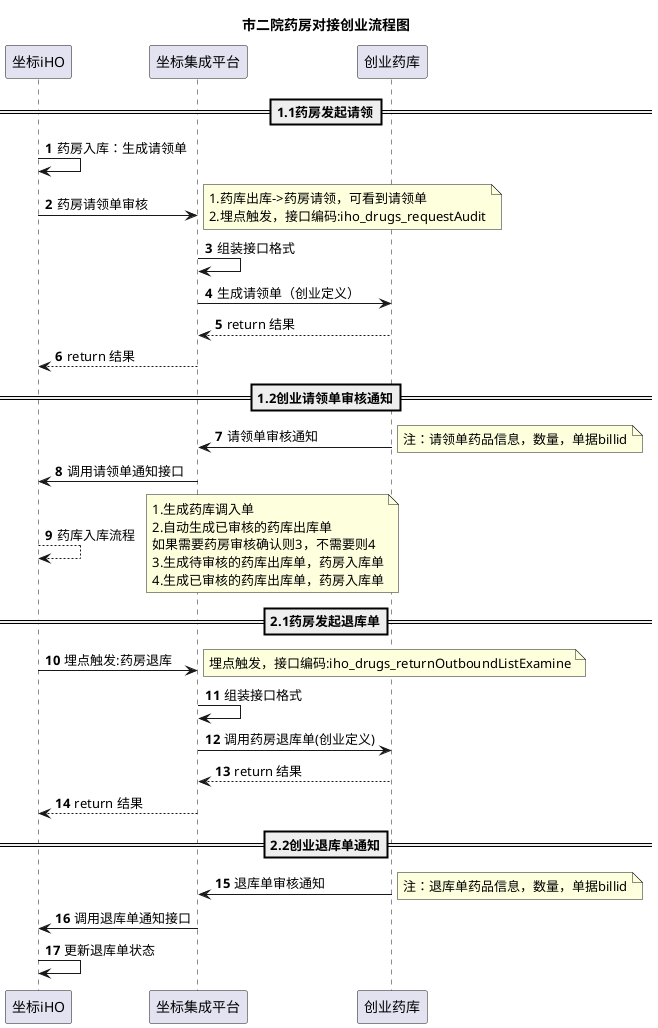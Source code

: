 @startuml
'https://plantuml.com/sequence-diagram
title 市二院药房对接创业流程图
autonumber

==1.1药房发起请领==
坐标iHO -> 坐标iHO: 药房入库：生成请领单
坐标iHO -> 坐标集成平台: 药房请领单审核
note right
1.药库出库->药房请领，可看到请领单
2.埋点触发，接口编码:iho_drugs_requestAudit
end note
坐标集成平台 -> 坐标集成平台: 组装接口格式
坐标集成平台 -> 创业药库: 生成请领单（创业定义）
坐标集成平台 <-- 创业药库: return 结果
坐标iHO <-- 坐标集成平台: return 结果

==1.2创业请领单审核通知==
创业药库 -> 坐标集成平台: 请领单审核通知
note right
注：请领单药品信息，数量，单据billid
end note
坐标iHO <- 坐标集成平台: 调用请领单通知接口
坐标iHO --> 坐标iHO: 药库入库流程
note right
1.生成药库调入单
2.自动生成已审核的药库出库单
如果需要药房审核确认则3，不需要则4
3.生成待审核的药库出库单，药房入库单
4.生成已审核的药库出库单，药房入库单
end note

==2.1药房发起退库单==
坐标iHO -> 坐标集成平台: 埋点触发:药房退库
note right
埋点触发，接口编码:iho_drugs_returnOutboundListExamine
end note
坐标集成平台 -> 坐标集成平台: 组装接口格式
创业药库 <- 坐标集成平台: 调用药房退库单(创业定义)
创业药库 --> 坐标集成平台: return 结果
坐标iHO <-- 坐标集成平台: return 结果

==2.2创业退库单通知==
创业药库 -> 坐标集成平台: 退库单审核通知
note right
注：退库单药品信息，数量，单据billid
end note
坐标iHO <- 坐标集成平台: 调用退库单通知接口
坐标iHO -> 坐标iHO: 更新退库单状态

@enduml
